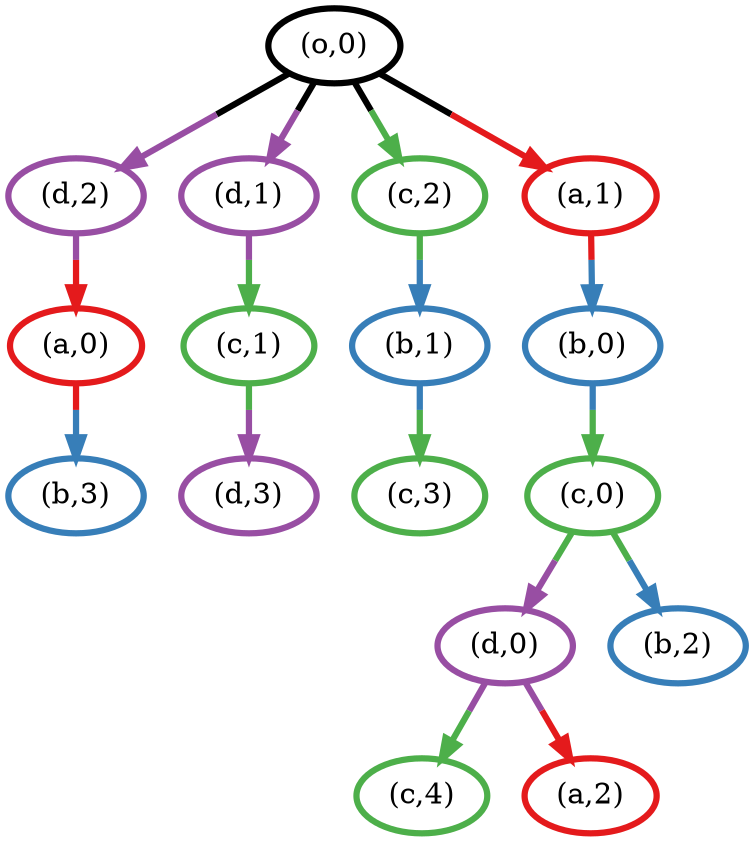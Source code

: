 digraph G {
	16 [penwidth=3,colorscheme=set19,color=-657848000,label="(o,0)"]
	15 [penwidth=3,colorscheme=set19,color=4,label="(d,2)"]
	14 [penwidth=3,colorscheme=set19,color=4,label="(d,1)"]
	13 [penwidth=3,colorscheme=set19,color=3,label="(c,4)"]
	12 [penwidth=3,colorscheme=set19,color=1,label="(a,2)"]
	11 [penwidth=3,colorscheme=set19,color=3,label="(c,2)"]
	10 [penwidth=3,colorscheme=set19,color=4,label="(d,3)"]
	9 [penwidth=3,colorscheme=set19,color=3,label="(c,1)"]
	8 [penwidth=3,colorscheme=set19,color=4,label="(d,0)"]
	7 [penwidth=3,colorscheme=set19,color=2,label="(b,2)"]
	6 [penwidth=3,colorscheme=set19,color=3,label="(c,3)"]
	5 [penwidth=3,colorscheme=set19,color=2,label="(b,1)"]
	4 [penwidth=3,colorscheme=set19,color=3,label="(c,0)"]
	3 [penwidth=3,colorscheme=set19,color=2,label="(b,0)"]
	2 [penwidth=3,colorscheme=set19,color=1,label="(a,1)"]
	1 [penwidth=3,colorscheme=set19,color=2,label="(b,3)"]
	0 [penwidth=3,colorscheme=set19,color=1,label="(a,0)"]
	16 -> 15 [penwidth=3,colorscheme=set19,color="-657848000;0.5:4"]
	16 -> 14 [penwidth=3,colorscheme=set19,color="-657848000;0.5:4"]
	16 -> 11 [penwidth=3,colorscheme=set19,color="-657848000;0.5:3"]
	16 -> 2 [penwidth=3,colorscheme=set19,color="-657848000;0.5:1"]
	15 -> 0 [penwidth=3,colorscheme=set19,color="4;0.5:1"]
	14 -> 9 [penwidth=3,colorscheme=set19,color="4;0.5:3"]
	11 -> 5 [penwidth=3,colorscheme=set19,color="3;0.5:2"]
	9 -> 10 [penwidth=3,colorscheme=set19,color="3;0.5:4"]
	8 -> 13 [penwidth=3,colorscheme=set19,color="4;0.5:3"]
	8 -> 12 [penwidth=3,colorscheme=set19,color="4;0.5:1"]
	5 -> 6 [penwidth=3,colorscheme=set19,color="2;0.5:3"]
	4 -> 8 [penwidth=3,colorscheme=set19,color="3;0.5:4"]
	4 -> 7 [penwidth=3,colorscheme=set19,color="3;0.5:2"]
	3 -> 4 [penwidth=3,colorscheme=set19,color="2;0.5:3"]
	2 -> 3 [penwidth=3,colorscheme=set19,color="1;0.5:2"]
	0 -> 1 [penwidth=3,colorscheme=set19,color="1;0.5:2"]
}